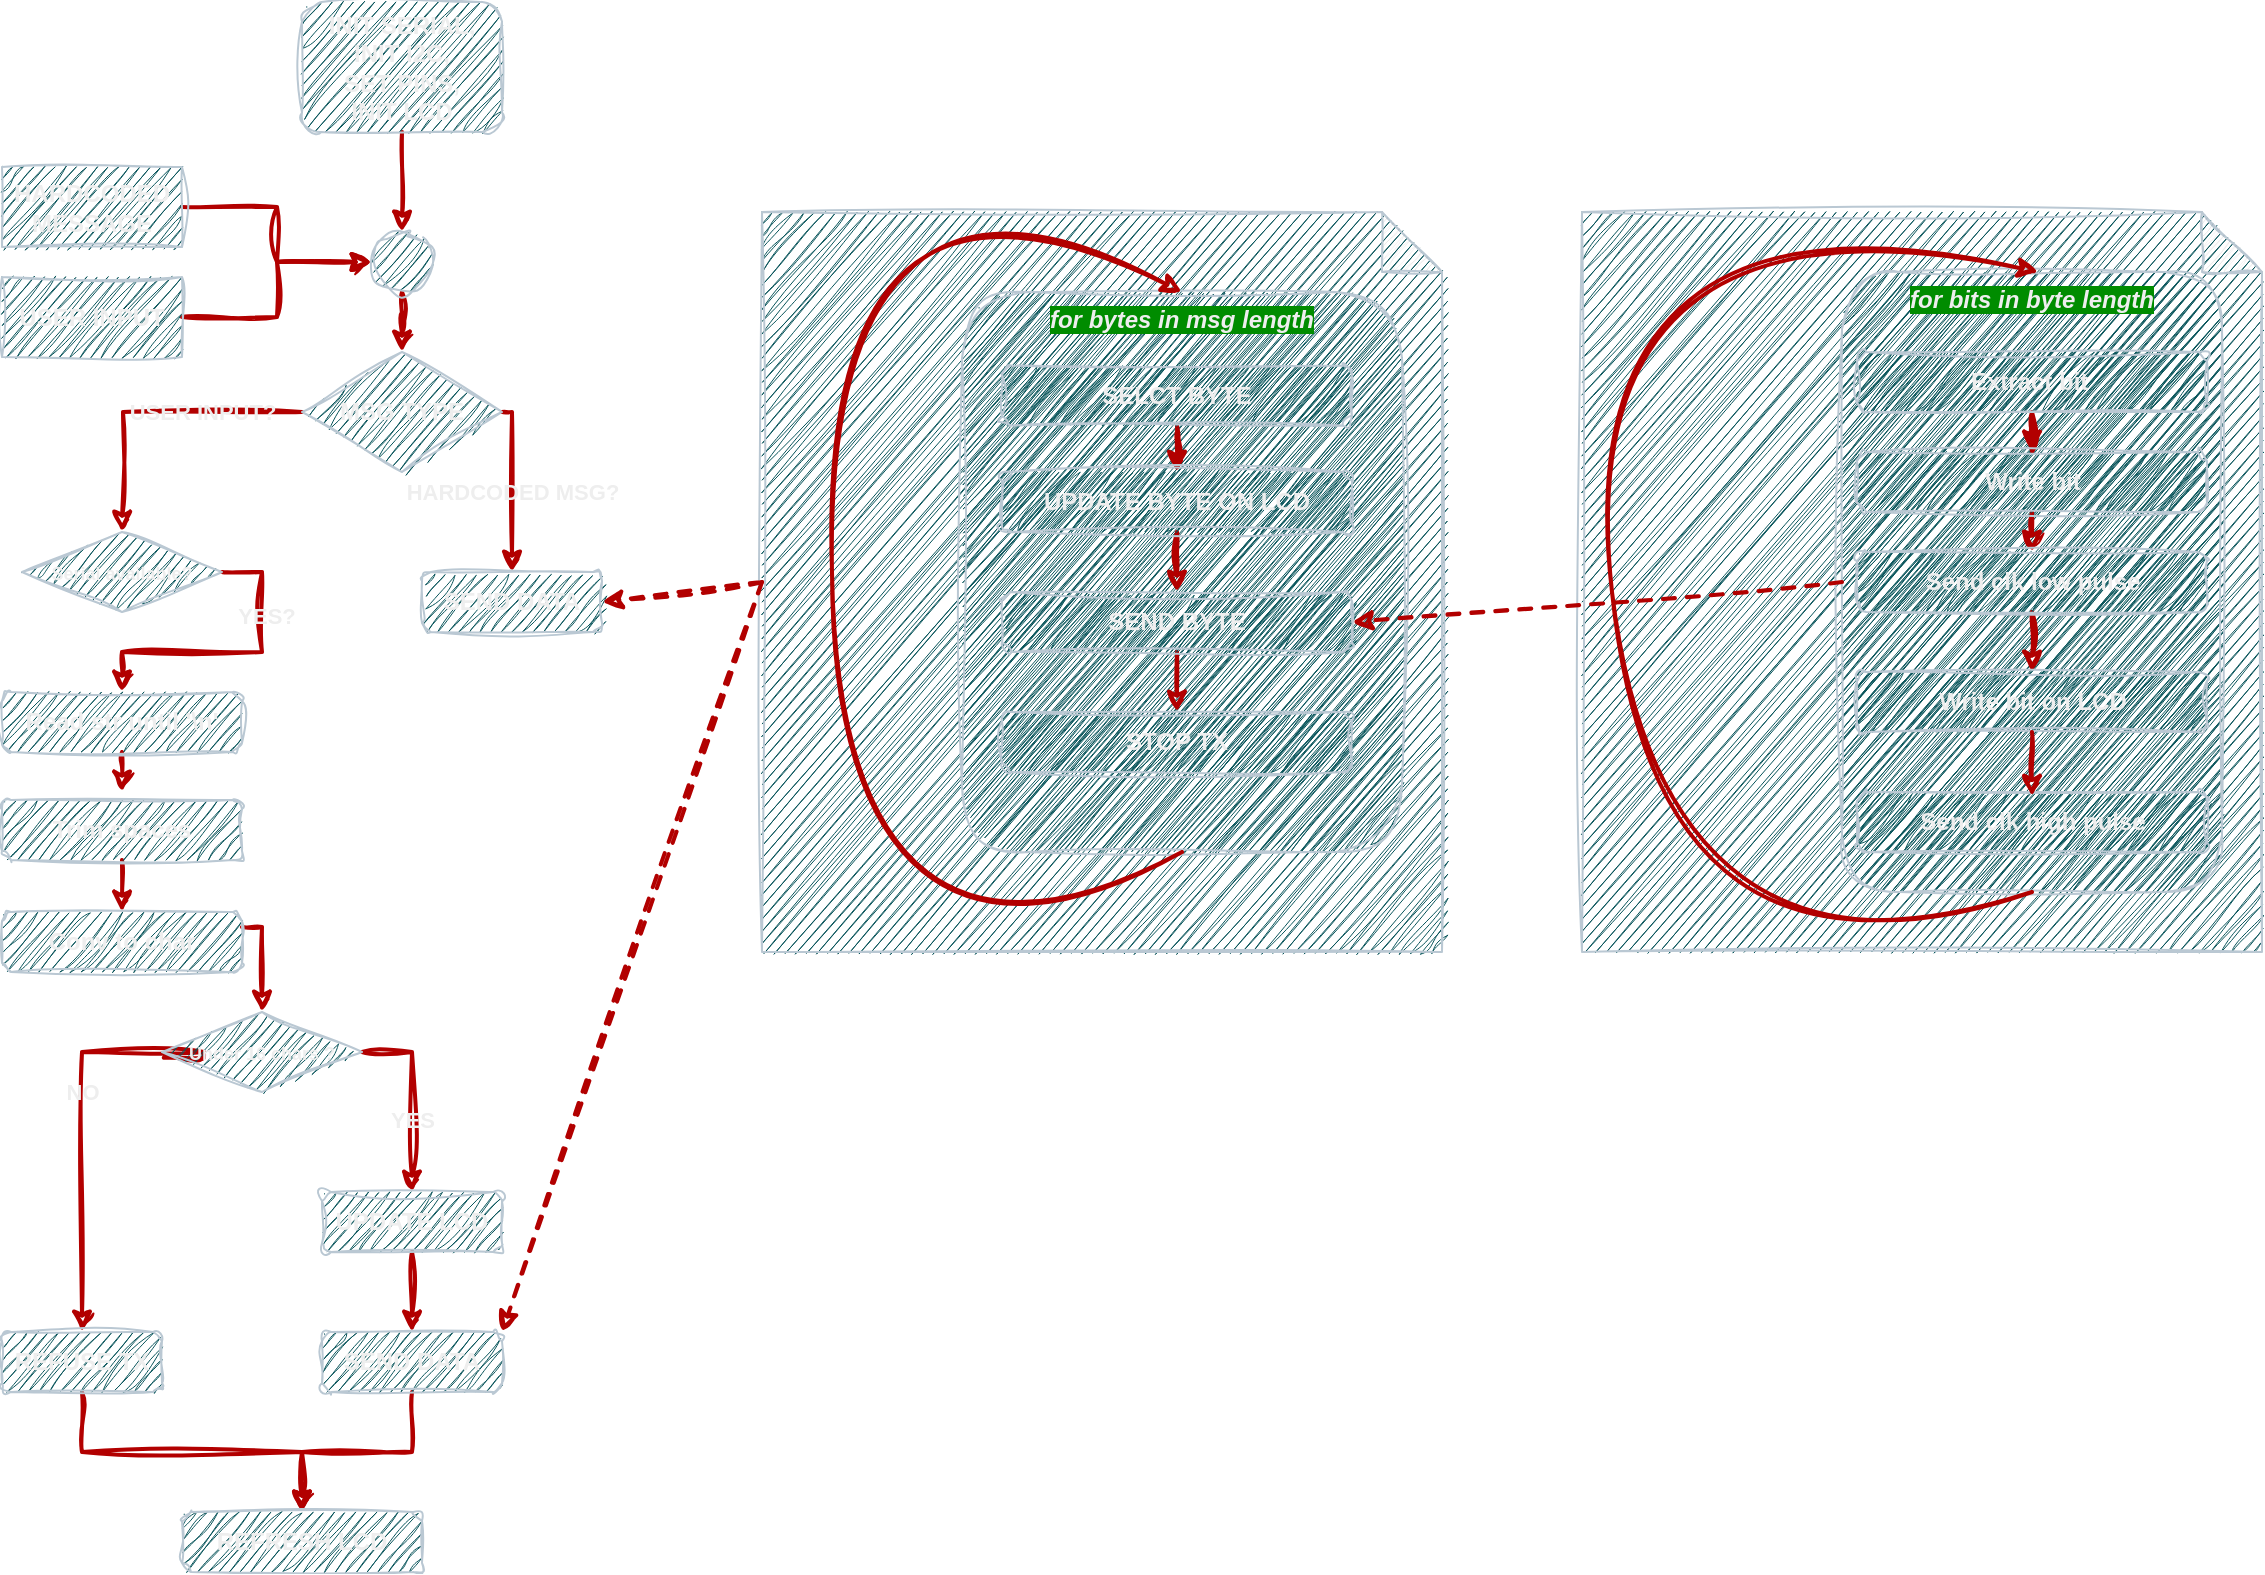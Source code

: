 <mxfile version="22.1.16" type="device">
  <diagram name="Page-1" id="WhWWbTZU1SzVPbaLtEE2">
    <mxGraphModel dx="2367" dy="1370" grid="1" gridSize="10" guides="1" tooltips="1" connect="1" arrows="1" fold="1" page="1" pageScale="1" pageWidth="1169" pageHeight="827" math="0" shadow="0">
      <root>
        <mxCell id="0" />
        <mxCell id="1" parent="0" />
        <mxCell id="XwzmXmZPTEbntRjS80U2-12" style="edgeStyle=orthogonalEdgeStyle;rounded=0;orthogonalLoop=1;jettySize=auto;html=1;strokeWidth=2;sketch=1;curveFitting=1;jiggle=2;labelBackgroundColor=none;strokeColor=#B20000;fontColor=default;fillColor=#e51400;" parent="1" source="XwzmXmZPTEbntRjS80U2-3" target="XwzmXmZPTEbntRjS80U2-10" edge="1">
          <mxGeometry relative="1" as="geometry" />
        </mxCell>
        <mxCell id="XwzmXmZPTEbntRjS80U2-3" value="&lt;b&gt;USER INPUT&lt;/b&gt;" style="rounded=0;whiteSpace=wrap;html=1;sketch=1;curveFitting=1;jiggle=2;labelBackgroundColor=none;fillColor=#09555B;strokeColor=#BAC8D3;fontColor=#EEEEEE;" parent="1" vertex="1">
          <mxGeometry x="20" y="152.5" width="90" height="40" as="geometry" />
        </mxCell>
        <mxCell id="XwzmXmZPTEbntRjS80U2-11" style="edgeStyle=orthogonalEdgeStyle;rounded=0;orthogonalLoop=1;jettySize=auto;html=1;entryX=0;entryY=0.5;entryDx=0;entryDy=0;strokeWidth=2;sketch=1;curveFitting=1;jiggle=2;labelBackgroundColor=none;strokeColor=#B20000;fontColor=default;fillColor=#e51400;" parent="1" source="XwzmXmZPTEbntRjS80U2-4" target="XwzmXmZPTEbntRjS80U2-10" edge="1">
          <mxGeometry relative="1" as="geometry" />
        </mxCell>
        <mxCell id="XwzmXmZPTEbntRjS80U2-4" value="&lt;b&gt;HARDCODED MESSAGE&lt;/b&gt;" style="rounded=0;whiteSpace=wrap;html=1;sketch=1;curveFitting=1;jiggle=2;labelBackgroundColor=none;fillColor=#09555B;strokeColor=#BAC8D3;fontColor=#EEEEEE;" parent="1" vertex="1">
          <mxGeometry x="20" y="97.5" width="90" height="40" as="geometry" />
        </mxCell>
        <mxCell id="CkCthznzlvCeSbrIngi4-3" style="edgeStyle=orthogonalEdgeStyle;rounded=0;orthogonalLoop=1;jettySize=auto;html=1;entryX=0.5;entryY=0;entryDx=0;entryDy=0;strokeWidth=2;sketch=1;curveFitting=1;jiggle=2;labelBackgroundColor=none;strokeColor=#B20000;fontColor=default;fillColor=#e51400;" edge="1" parent="1" source="XwzmXmZPTEbntRjS80U2-5" target="XwzmXmZPTEbntRjS80U2-10">
          <mxGeometry relative="1" as="geometry" />
        </mxCell>
        <mxCell id="XwzmXmZPTEbntRjS80U2-5" value="&lt;b&gt;INIT SERIAL,&lt;br&gt;INIT I2C,&lt;br&gt;SET PINS,&lt;br&gt;INIT LCD&lt;br&gt;&lt;/b&gt;" style="rounded=1;whiteSpace=wrap;html=1;sketch=1;curveFitting=1;jiggle=2;labelBackgroundColor=none;fillColor=#09555B;strokeColor=#BAC8D3;fontColor=#EEEEEE;" parent="1" vertex="1">
          <mxGeometry x="170" y="15" width="100" height="65" as="geometry" />
        </mxCell>
        <mxCell id="XwzmXmZPTEbntRjS80U2-15" style="edgeStyle=orthogonalEdgeStyle;rounded=0;orthogonalLoop=1;jettySize=auto;html=1;strokeWidth=2;sketch=1;curveFitting=1;jiggle=2;labelBackgroundColor=none;strokeColor=#B20000;fontColor=default;fillColor=#e51400;" parent="1" source="XwzmXmZPTEbntRjS80U2-9" edge="1">
          <mxGeometry relative="1" as="geometry">
            <mxPoint x="80.0" y="280" as="targetPoint" />
          </mxGeometry>
        </mxCell>
        <mxCell id="XwzmXmZPTEbntRjS80U2-16" value="&lt;b&gt;USER INPUT?&lt;/b&gt;" style="edgeLabel;html=1;align=center;verticalAlign=middle;resizable=0;points=[];sketch=1;curveFitting=1;jiggle=2;labelBackgroundColor=none;fontColor=#EEEEEE;" parent="XwzmXmZPTEbntRjS80U2-15" vertex="1" connectable="0">
          <mxGeometry x="-0.203" y="1" relative="1" as="geometry">
            <mxPoint x="9" y="-1" as="offset" />
          </mxGeometry>
        </mxCell>
        <mxCell id="CkCthznzlvCeSbrIngi4-1" style="edgeStyle=orthogonalEdgeStyle;rounded=0;orthogonalLoop=1;jettySize=auto;html=1;strokeWidth=2;exitX=1;exitY=0.5;exitDx=0;exitDy=0;sketch=1;curveFitting=1;jiggle=2;labelBackgroundColor=none;strokeColor=#B20000;fontColor=default;fillColor=#e51400;" edge="1" parent="1" source="XwzmXmZPTEbntRjS80U2-9" target="CkCthznzlvCeSbrIngi4-4">
          <mxGeometry relative="1" as="geometry">
            <mxPoint x="302.5" y="290" as="targetPoint" />
            <mxPoint x="247.5" y="240" as="sourcePoint" />
            <Array as="points">
              <mxPoint x="275" y="220" />
            </Array>
          </mxGeometry>
        </mxCell>
        <mxCell id="CkCthznzlvCeSbrIngi4-2" value="&lt;b&gt;HARDCODED MSG?&lt;/b&gt;" style="edgeLabel;html=1;align=center;verticalAlign=middle;resizable=0;points=[];sketch=1;curveFitting=1;jiggle=2;labelBackgroundColor=none;fontColor=#EEEEEE;" vertex="1" connectable="0" parent="CkCthznzlvCeSbrIngi4-1">
          <mxGeometry x="-0.009" relative="1" as="geometry">
            <mxPoint y="3" as="offset" />
          </mxGeometry>
        </mxCell>
        <mxCell id="XwzmXmZPTEbntRjS80U2-9" value="&lt;b&gt;MSG TYPE&lt;/b&gt;" style="rhombus;whiteSpace=wrap;html=1;sketch=1;curveFitting=1;jiggle=2;labelBackgroundColor=none;fillColor=#09555B;strokeColor=#BAC8D3;fontColor=#EEEEEE;" parent="1" vertex="1">
          <mxGeometry x="170" y="190" width="100" height="60" as="geometry" />
        </mxCell>
        <mxCell id="XwzmXmZPTEbntRjS80U2-14" style="edgeStyle=orthogonalEdgeStyle;rounded=0;orthogonalLoop=1;jettySize=auto;html=1;entryX=0.5;entryY=0;entryDx=0;entryDy=0;strokeWidth=2;sketch=1;curveFitting=1;jiggle=2;labelBackgroundColor=none;strokeColor=#B20000;fontColor=default;fillColor=#e51400;" parent="1" source="XwzmXmZPTEbntRjS80U2-10" target="XwzmXmZPTEbntRjS80U2-9" edge="1">
          <mxGeometry relative="1" as="geometry" />
        </mxCell>
        <mxCell id="XwzmXmZPTEbntRjS80U2-10" value="" style="ellipse;whiteSpace=wrap;html=1;aspect=fixed;sketch=1;curveFitting=1;jiggle=2;labelBackgroundColor=none;fillColor=#09555B;strokeColor=#BAC8D3;fontColor=#EEEEEE;" parent="1" vertex="1">
          <mxGeometry x="205" y="130" width="30" height="30" as="geometry" />
        </mxCell>
        <mxCell id="XwzmXmZPTEbntRjS80U2-19" style="edgeStyle=orthogonalEdgeStyle;rounded=0;orthogonalLoop=1;jettySize=auto;html=1;exitX=1;exitY=0.5;exitDx=0;exitDy=0;strokeWidth=2;sketch=1;curveFitting=1;jiggle=2;labelBackgroundColor=none;strokeColor=#B20000;fontColor=default;fillColor=#e51400;" parent="1" source="XwzmXmZPTEbntRjS80U2-17" target="XwzmXmZPTEbntRjS80U2-18" edge="1">
          <mxGeometry relative="1" as="geometry" />
        </mxCell>
        <mxCell id="XwzmXmZPTEbntRjS80U2-20" value="&lt;b&gt;YES?&lt;/b&gt;" style="edgeLabel;html=1;align=center;verticalAlign=middle;resizable=0;points=[];sketch=1;curveFitting=1;jiggle=2;labelBackgroundColor=none;fontColor=#EEEEEE;" parent="XwzmXmZPTEbntRjS80U2-19" vertex="1" connectable="0">
          <mxGeometry x="-0.444" y="2" relative="1" as="geometry">
            <mxPoint as="offset" />
          </mxGeometry>
        </mxCell>
        <mxCell id="XwzmXmZPTEbntRjS80U2-17" value="&lt;b&gt;&lt;font style=&quot;font-size: 9px;&quot;&gt;Serial available?&lt;/font&gt;&lt;/b&gt;" style="rhombus;whiteSpace=wrap;html=1;sketch=1;curveFitting=1;jiggle=2;labelBackgroundColor=none;fillColor=#09555B;strokeColor=#BAC8D3;fontColor=#EEEEEE;" parent="1" vertex="1">
          <mxGeometry x="30" y="280" width="100" height="40" as="geometry" />
        </mxCell>
        <mxCell id="XwzmXmZPTEbntRjS80U2-24" style="edgeStyle=orthogonalEdgeStyle;rounded=0;orthogonalLoop=1;jettySize=auto;html=1;strokeWidth=2;sketch=1;curveFitting=1;jiggle=2;labelBackgroundColor=none;strokeColor=#B20000;fontColor=default;fillColor=#e51400;" parent="1" source="XwzmXmZPTEbntRjS80U2-18" edge="1">
          <mxGeometry relative="1" as="geometry">
            <mxPoint x="80" y="410" as="targetPoint" />
          </mxGeometry>
        </mxCell>
        <mxCell id="XwzmXmZPTEbntRjS80U2-18" value="&lt;b&gt;Read str until &#39;\n&#39;&lt;/b&gt;" style="rounded=1;whiteSpace=wrap;html=1;sketch=1;curveFitting=1;jiggle=2;labelBackgroundColor=none;fillColor=#09555B;strokeColor=#BAC8D3;fontColor=#EEEEEE;" parent="1" vertex="1">
          <mxGeometry x="20" y="360" width="120" height="30" as="geometry" />
        </mxCell>
        <mxCell id="XwzmXmZPTEbntRjS80U2-26" style="edgeStyle=orthogonalEdgeStyle;rounded=0;orthogonalLoop=1;jettySize=auto;html=1;exitX=0.5;exitY=1;exitDx=0;exitDy=0;entryX=0.5;entryY=0;entryDx=0;entryDy=0;strokeWidth=2;sketch=1;curveFitting=1;jiggle=2;labelBackgroundColor=none;strokeColor=#B20000;fontColor=default;fillColor=#e51400;" parent="1" source="XwzmXmZPTEbntRjS80U2-21" target="XwzmXmZPTEbntRjS80U2-22" edge="1">
          <mxGeometry relative="1" as="geometry" />
        </mxCell>
        <mxCell id="XwzmXmZPTEbntRjS80U2-21" value="&lt;b&gt;Trim spaces&lt;/b&gt;" style="rounded=1;whiteSpace=wrap;html=1;sketch=1;curveFitting=1;jiggle=2;labelBackgroundColor=none;fillColor=#09555B;strokeColor=#BAC8D3;fontColor=#EEEEEE;" parent="1" vertex="1">
          <mxGeometry x="20" y="414" width="120" height="30" as="geometry" />
        </mxCell>
        <mxCell id="XwzmXmZPTEbntRjS80U2-28" style="edgeStyle=orthogonalEdgeStyle;rounded=0;orthogonalLoop=1;jettySize=auto;html=1;exitX=1;exitY=0.25;exitDx=0;exitDy=0;entryX=0.5;entryY=0;entryDx=0;entryDy=0;strokeWidth=2;sketch=1;curveFitting=1;jiggle=2;labelBackgroundColor=none;strokeColor=#B20000;fontColor=default;fillColor=#e51400;" parent="1" source="XwzmXmZPTEbntRjS80U2-22" target="XwzmXmZPTEbntRjS80U2-27" edge="1">
          <mxGeometry relative="1" as="geometry">
            <Array as="points">
              <mxPoint x="150" y="478" />
            </Array>
          </mxGeometry>
        </mxCell>
        <mxCell id="XwzmXmZPTEbntRjS80U2-22" value="&lt;b&gt;Conv to char&lt;/b&gt;" style="rounded=1;whiteSpace=wrap;html=1;sketch=1;curveFitting=1;jiggle=2;labelBackgroundColor=none;fillColor=#09555B;strokeColor=#BAC8D3;fontColor=#EEEEEE;" parent="1" vertex="1">
          <mxGeometry x="20" y="470" width="120" height="30" as="geometry" />
        </mxCell>
        <mxCell id="XwzmXmZPTEbntRjS80U2-32" style="edgeStyle=orthogonalEdgeStyle;rounded=0;orthogonalLoop=1;jettySize=auto;html=1;entryX=0.5;entryY=0;entryDx=0;entryDy=0;strokeWidth=2;exitX=0.009;exitY=0.572;exitDx=0;exitDy=0;exitPerimeter=0;sketch=1;curveFitting=1;jiggle=2;labelBackgroundColor=none;strokeColor=#B20000;fontColor=default;fillColor=#e51400;" parent="1" source="XwzmXmZPTEbntRjS80U2-27" target="XwzmXmZPTEbntRjS80U2-29" edge="1">
          <mxGeometry relative="1" as="geometry">
            <mxPoint x="120" y="600" as="sourcePoint" />
            <mxPoint x="30" y="660" as="targetPoint" />
            <Array as="points">
              <mxPoint x="121" y="540" />
              <mxPoint x="60" y="540" />
            </Array>
          </mxGeometry>
        </mxCell>
        <mxCell id="XwzmXmZPTEbntRjS80U2-36" value="&lt;b&gt;NO&lt;/b&gt;" style="edgeLabel;html=1;align=center;verticalAlign=middle;resizable=0;points=[];sketch=1;curveFitting=1;jiggle=2;labelBackgroundColor=none;fontColor=#EEEEEE;" parent="XwzmXmZPTEbntRjS80U2-32" vertex="1" connectable="0">
          <mxGeometry x="-0.072" relative="1" as="geometry">
            <mxPoint as="offset" />
          </mxGeometry>
        </mxCell>
        <mxCell id="XwzmXmZPTEbntRjS80U2-38" style="edgeStyle=orthogonalEdgeStyle;rounded=0;orthogonalLoop=1;jettySize=auto;html=1;entryX=0.5;entryY=0;entryDx=0;entryDy=0;strokeWidth=2;sketch=1;curveFitting=1;jiggle=2;labelBackgroundColor=none;strokeColor=#B20000;fontColor=default;fillColor=#e51400;" parent="1" source="XwzmXmZPTEbntRjS80U2-27" target="XwzmXmZPTEbntRjS80U2-37" edge="1">
          <mxGeometry relative="1" as="geometry">
            <Array as="points">
              <mxPoint x="225" y="540" />
            </Array>
          </mxGeometry>
        </mxCell>
        <mxCell id="XwzmXmZPTEbntRjS80U2-40" value="&lt;b&gt;YES&lt;/b&gt;" style="edgeLabel;html=1;align=center;verticalAlign=middle;resizable=0;points=[];sketch=1;curveFitting=1;jiggle=2;labelBackgroundColor=none;fontColor=#EEEEEE;" parent="XwzmXmZPTEbntRjS80U2-38" vertex="1" connectable="0">
          <mxGeometry x="0.227" relative="1" as="geometry">
            <mxPoint as="offset" />
          </mxGeometry>
        </mxCell>
        <mxCell id="XwzmXmZPTEbntRjS80U2-27" value="&lt;b&gt;&lt;font style=&quot;font-size: 9px;&quot;&gt;Under 16 chars ?&lt;/font&gt;&lt;/b&gt;" style="rhombus;whiteSpace=wrap;html=1;sketch=1;curveFitting=1;jiggle=2;labelBackgroundColor=none;fillColor=#09555B;strokeColor=#BAC8D3;fontColor=#EEEEEE;" parent="1" vertex="1">
          <mxGeometry x="100" y="520" width="100" height="40" as="geometry" />
        </mxCell>
        <mxCell id="XwzmXmZPTEbntRjS80U2-35" style="edgeStyle=orthogonalEdgeStyle;rounded=0;orthogonalLoop=1;jettySize=auto;html=1;entryX=0.5;entryY=0;entryDx=0;entryDy=0;strokeWidth=2;sketch=1;curveFitting=1;jiggle=2;labelBackgroundColor=none;strokeColor=#B20000;fontColor=default;fillColor=#e51400;" parent="1" source="XwzmXmZPTEbntRjS80U2-29" target="XwzmXmZPTEbntRjS80U2-31" edge="1">
          <mxGeometry relative="1" as="geometry">
            <Array as="points">
              <mxPoint x="60" y="740" />
              <mxPoint x="170" y="740" />
            </Array>
          </mxGeometry>
        </mxCell>
        <mxCell id="XwzmXmZPTEbntRjS80U2-29" value="&lt;b&gt;REFUSE TX&lt;/b&gt;" style="rounded=1;whiteSpace=wrap;html=1;sketch=1;curveFitting=1;jiggle=2;labelBackgroundColor=none;fillColor=#09555B;strokeColor=#BAC8D3;fontColor=#EEEEEE;" parent="1" vertex="1">
          <mxGeometry x="20" y="680" width="80" height="30" as="geometry" />
        </mxCell>
        <mxCell id="XwzmXmZPTEbntRjS80U2-34" style="edgeStyle=orthogonalEdgeStyle;rounded=0;orthogonalLoop=1;jettySize=auto;html=1;strokeWidth=2;sketch=1;curveFitting=1;jiggle=2;labelBackgroundColor=none;strokeColor=#B20000;fontColor=default;fillColor=#e51400;" parent="1" source="XwzmXmZPTEbntRjS80U2-30" target="XwzmXmZPTEbntRjS80U2-31" edge="1">
          <mxGeometry relative="1" as="geometry" />
        </mxCell>
        <mxCell id="XwzmXmZPTEbntRjS80U2-30" value="&lt;b&gt;SEND DATA&lt;/b&gt;" style="rounded=1;whiteSpace=wrap;html=1;sketch=1;curveFitting=1;jiggle=2;labelBackgroundColor=none;fillColor=#09555B;strokeColor=#BAC8D3;fontColor=#EEEEEE;" parent="1" vertex="1">
          <mxGeometry x="180" y="680" width="90" height="30" as="geometry" />
        </mxCell>
        <mxCell id="XwzmXmZPTEbntRjS80U2-31" value="&lt;b&gt;REFRESH LCD&lt;/b&gt;" style="rounded=1;whiteSpace=wrap;html=1;sketch=1;curveFitting=1;jiggle=2;labelBackgroundColor=none;fillColor=#09555B;strokeColor=#BAC8D3;fontColor=#EEEEEE;" parent="1" vertex="1">
          <mxGeometry x="110" y="770" width="120" height="30" as="geometry" />
        </mxCell>
        <mxCell id="XwzmXmZPTEbntRjS80U2-39" style="edgeStyle=orthogonalEdgeStyle;rounded=0;orthogonalLoop=1;jettySize=auto;html=1;entryX=0.5;entryY=0;entryDx=0;entryDy=0;strokeWidth=2;sketch=1;curveFitting=1;jiggle=2;labelBackgroundColor=none;strokeColor=#B20000;fontColor=default;fillColor=#e51400;" parent="1" source="XwzmXmZPTEbntRjS80U2-37" target="XwzmXmZPTEbntRjS80U2-30" edge="1">
          <mxGeometry relative="1" as="geometry" />
        </mxCell>
        <mxCell id="XwzmXmZPTEbntRjS80U2-37" value="&lt;b&gt;UPDATE LCD&lt;/b&gt;" style="rounded=1;whiteSpace=wrap;html=1;sketch=1;curveFitting=1;jiggle=2;labelBackgroundColor=none;fillColor=#09555B;strokeColor=#BAC8D3;fontColor=#EEEEEE;" parent="1" vertex="1">
          <mxGeometry x="180" y="610" width="90" height="30" as="geometry" />
        </mxCell>
        <mxCell id="CkCthznzlvCeSbrIngi4-4" value="&lt;b&gt;SEND DATA&lt;/b&gt;" style="rounded=1;whiteSpace=wrap;html=1;sketch=1;curveFitting=1;jiggle=2;labelBackgroundColor=none;fillColor=#09555B;strokeColor=#BAC8D3;fontColor=#EEEEEE;" vertex="1" parent="1">
          <mxGeometry x="230" y="300" width="90" height="30" as="geometry" />
        </mxCell>
        <mxCell id="CkCthznzlvCeSbrIngi4-5" value="" style="shape=note;whiteSpace=wrap;html=1;backgroundOutline=1;darkOpacity=0.05;sketch=1;curveFitting=1;jiggle=2;labelBackgroundColor=none;fillColor=#09555B;strokeColor=#BAC8D3;fontColor=#EEEEEE;" vertex="1" parent="1">
          <mxGeometry x="400" y="120" width="340" height="370" as="geometry" />
        </mxCell>
        <mxCell id="CkCthznzlvCeSbrIngi4-6" value="" style="endArrow=classic;html=1;rounded=0;exitX=0;exitY=0.5;exitDx=0;exitDy=0;exitPerimeter=0;entryX=1;entryY=0.5;entryDx=0;entryDy=0;dashed=1;strokeWidth=2;sketch=1;curveFitting=1;jiggle=2;labelBackgroundColor=none;strokeColor=#B20000;fontColor=default;fillColor=#e51400;" edge="1" parent="1" source="CkCthznzlvCeSbrIngi4-5" target="CkCthznzlvCeSbrIngi4-4">
          <mxGeometry width="50" height="50" relative="1" as="geometry">
            <mxPoint x="410" y="380" as="sourcePoint" />
            <mxPoint x="460" y="330" as="targetPoint" />
          </mxGeometry>
        </mxCell>
        <mxCell id="CkCthznzlvCeSbrIngi4-7" value="" style="endArrow=classic;html=1;rounded=0;exitX=0;exitY=0.5;exitDx=0;exitDy=0;exitPerimeter=0;entryX=1;entryY=0;entryDx=0;entryDy=0;dashed=1;strokeWidth=2;sketch=1;curveFitting=1;jiggle=2;labelBackgroundColor=none;strokeColor=#B20000;fontColor=default;fillColor=#e51400;" edge="1" parent="1" source="CkCthznzlvCeSbrIngi4-5" target="XwzmXmZPTEbntRjS80U2-30">
          <mxGeometry width="50" height="50" relative="1" as="geometry">
            <mxPoint x="410" y="380" as="sourcePoint" />
            <mxPoint x="320" y="550" as="targetPoint" />
          </mxGeometry>
        </mxCell>
        <mxCell id="CkCthznzlvCeSbrIngi4-8" value="&lt;b&gt;&lt;i style=&quot;background-color: rgb(0, 140, 0);&quot;&gt;for bytes in msg length&lt;/i&gt;&lt;/b&gt;" style="rounded=1;whiteSpace=wrap;html=1;verticalAlign=top;sketch=1;curveFitting=1;jiggle=2;labelBackgroundColor=none;fillColor=#09555B;strokeColor=#BAC8D3;fontColor=#EEEEEE;" vertex="1" parent="1">
          <mxGeometry x="500" y="160" width="220" height="280" as="geometry" />
        </mxCell>
        <mxCell id="CkCthznzlvCeSbrIngi4-12" style="edgeStyle=orthogonalEdgeStyle;rounded=0;orthogonalLoop=1;jettySize=auto;html=1;entryX=0.5;entryY=0;entryDx=0;entryDy=0;strokeWidth=2;sketch=1;curveFitting=1;jiggle=2;labelBackgroundColor=none;strokeColor=#B20000;fontColor=default;fillColor=#e51400;" edge="1" parent="1" source="CkCthznzlvCeSbrIngi4-10" target="CkCthznzlvCeSbrIngi4-11">
          <mxGeometry relative="1" as="geometry" />
        </mxCell>
        <mxCell id="CkCthznzlvCeSbrIngi4-10" value="&lt;b&gt;SELCT BYTE&lt;/b&gt;" style="rounded=1;whiteSpace=wrap;html=1;sketch=1;curveFitting=1;jiggle=2;labelBackgroundColor=none;fillColor=#09555B;strokeColor=#BAC8D3;fontColor=#EEEEEE;" vertex="1" parent="1">
          <mxGeometry x="520" y="196.75" width="175" height="30" as="geometry" />
        </mxCell>
        <mxCell id="CkCthznzlvCeSbrIngi4-14" style="edgeStyle=orthogonalEdgeStyle;rounded=0;orthogonalLoop=1;jettySize=auto;html=1;exitX=0.5;exitY=1;exitDx=0;exitDy=0;strokeWidth=2;sketch=1;curveFitting=1;jiggle=2;labelBackgroundColor=none;strokeColor=#B20000;fontColor=default;fillColor=#e51400;" edge="1" parent="1" source="CkCthznzlvCeSbrIngi4-11" target="CkCthznzlvCeSbrIngi4-13">
          <mxGeometry relative="1" as="geometry" />
        </mxCell>
        <mxCell id="CkCthznzlvCeSbrIngi4-11" value="&lt;b&gt;UPDATE BYTE ON LCD&lt;/b&gt;" style="rounded=1;whiteSpace=wrap;html=1;sketch=1;curveFitting=1;jiggle=2;labelBackgroundColor=none;fillColor=#09555B;strokeColor=#BAC8D3;fontColor=#EEEEEE;" vertex="1" parent="1">
          <mxGeometry x="520" y="250" width="175" height="30" as="geometry" />
        </mxCell>
        <mxCell id="CkCthznzlvCeSbrIngi4-17" style="edgeStyle=orthogonalEdgeStyle;rounded=0;orthogonalLoop=1;jettySize=auto;html=1;exitX=0.5;exitY=1;exitDx=0;exitDy=0;entryX=0.5;entryY=0;entryDx=0;entryDy=0;strokeWidth=2;sketch=1;curveFitting=1;jiggle=2;labelBackgroundColor=none;strokeColor=#B20000;fontColor=default;fillColor=#e51400;" edge="1" parent="1" source="CkCthznzlvCeSbrIngi4-13" target="CkCthznzlvCeSbrIngi4-15">
          <mxGeometry relative="1" as="geometry" />
        </mxCell>
        <mxCell id="CkCthznzlvCeSbrIngi4-13" value="&lt;b&gt;SEND BYTE&lt;/b&gt;" style="rounded=1;whiteSpace=wrap;html=1;sketch=1;curveFitting=1;jiggle=2;labelBackgroundColor=none;fillColor=#09555B;strokeColor=#BAC8D3;fontColor=#EEEEEE;" vertex="1" parent="1">
          <mxGeometry x="520" y="310" width="175" height="30" as="geometry" />
        </mxCell>
        <mxCell id="CkCthznzlvCeSbrIngi4-15" value="&lt;b&gt;STOP TX&lt;/b&gt;" style="rounded=1;whiteSpace=wrap;html=1;sketch=1;curveFitting=1;jiggle=2;labelBackgroundColor=none;fillColor=#09555B;strokeColor=#BAC8D3;fontColor=#EEEEEE;" vertex="1" parent="1">
          <mxGeometry x="520" y="370" width="175" height="30" as="geometry" />
        </mxCell>
        <mxCell id="CkCthznzlvCeSbrIngi4-18" value="" style="shape=note;whiteSpace=wrap;html=1;backgroundOutline=1;darkOpacity=0.05;sketch=1;curveFitting=1;jiggle=2;labelBackgroundColor=none;fillColor=#09555B;strokeColor=#BAC8D3;fontColor=#EEEEEE;" vertex="1" parent="1">
          <mxGeometry x="810" y="120" width="340" height="370" as="geometry" />
        </mxCell>
        <mxCell id="CkCthznzlvCeSbrIngi4-19" value="&lt;b&gt;&lt;i style=&quot;background-color: rgb(0, 140, 0);&quot;&gt;for bits in byte length&lt;/i&gt;&lt;/b&gt;" style="rounded=1;whiteSpace=wrap;html=1;verticalAlign=top;sketch=1;curveFitting=1;jiggle=2;labelBackgroundColor=none;fillColor=#09555B;strokeColor=#BAC8D3;fontColor=#EEEEEE;" vertex="1" parent="1">
          <mxGeometry x="940" y="150" width="190" height="310" as="geometry" />
        </mxCell>
        <mxCell id="CkCthznzlvCeSbrIngi4-22" value="" style="curved=1;endArrow=classic;html=1;rounded=0;exitX=0.5;exitY=1;exitDx=0;exitDy=0;entryX=0.5;entryY=0;entryDx=0;entryDy=0;strokeWidth=2;sketch=1;curveFitting=1;jiggle=2;labelBackgroundColor=none;strokeColor=#B20000;fontColor=default;fillColor=#e51400;" edge="1" parent="1" source="CkCthznzlvCeSbrIngi4-8" target="CkCthznzlvCeSbrIngi4-8">
          <mxGeometry width="50" height="50" relative="1" as="geometry">
            <mxPoint x="610" y="350" as="sourcePoint" />
            <mxPoint x="660" y="300" as="targetPoint" />
            <Array as="points">
              <mxPoint x="440" y="530" />
              <mxPoint x="430" y="70" />
            </Array>
          </mxGeometry>
        </mxCell>
        <mxCell id="CkCthznzlvCeSbrIngi4-23" value="" style="endArrow=classic;html=1;rounded=0;sketch=1;hachureGap=4;jiggle=2;curveFitting=1;fontFamily=Architects Daughter;fontSource=https%3A%2F%2Ffonts.googleapis.com%2Fcss%3Ffamily%3DArchitects%2BDaughter;fontSize=16;entryX=1;entryY=0.5;entryDx=0;entryDy=0;exitX=0;exitY=0.5;exitDx=0;exitDy=0;dashed=1;strokeWidth=2;labelBackgroundColor=none;strokeColor=#B20000;fontColor=default;fillColor=#e51400;" edge="1" parent="1" source="CkCthznzlvCeSbrIngi4-19" target="CkCthznzlvCeSbrIngi4-13">
          <mxGeometry width="50" height="50" relative="1" as="geometry">
            <mxPoint x="710" y="300" as="sourcePoint" />
            <mxPoint x="760" y="250" as="targetPoint" />
          </mxGeometry>
        </mxCell>
        <mxCell id="CkCthznzlvCeSbrIngi4-26" style="edgeStyle=orthogonalEdgeStyle;rounded=0;sketch=1;hachureGap=4;jiggle=2;curveFitting=1;orthogonalLoop=1;jettySize=auto;html=1;entryX=0.5;entryY=0;entryDx=0;entryDy=0;fontFamily=Architects Daughter;fontSource=https%3A%2F%2Ffonts.googleapis.com%2Fcss%3Ffamily%3DArchitects%2BDaughter;fontSize=16;strokeWidth=2;labelBackgroundColor=none;strokeColor=#B20000;fontColor=default;fillColor=#e51400;" edge="1" parent="1" source="CkCthznzlvCeSbrIngi4-24" target="CkCthznzlvCeSbrIngi4-25">
          <mxGeometry relative="1" as="geometry" />
        </mxCell>
        <mxCell id="CkCthznzlvCeSbrIngi4-24" value="&lt;b&gt;Extract bit&amp;nbsp;&lt;/b&gt;" style="rounded=1;whiteSpace=wrap;html=1;sketch=1;curveFitting=1;jiggle=2;labelBackgroundColor=none;fillColor=#09555B;strokeColor=#BAC8D3;fontColor=#EEEEEE;" vertex="1" parent="1">
          <mxGeometry x="947.5" y="190" width="175" height="30" as="geometry" />
        </mxCell>
        <mxCell id="CkCthznzlvCeSbrIngi4-32" style="edgeStyle=orthogonalEdgeStyle;rounded=0;sketch=1;hachureGap=4;jiggle=2;curveFitting=1;orthogonalLoop=1;jettySize=auto;html=1;exitX=0.5;exitY=1;exitDx=0;exitDy=0;entryX=0.5;entryY=0;entryDx=0;entryDy=0;fontFamily=Architects Daughter;fontSource=https%3A%2F%2Ffonts.googleapis.com%2Fcss%3Ffamily%3DArchitects%2BDaughter;fontSize=16;strokeWidth=2;labelBackgroundColor=none;strokeColor=#B20000;fontColor=default;fillColor=#e51400;" edge="1" parent="1" source="CkCthznzlvCeSbrIngi4-25" target="CkCthznzlvCeSbrIngi4-28">
          <mxGeometry relative="1" as="geometry" />
        </mxCell>
        <mxCell id="CkCthznzlvCeSbrIngi4-25" value="&lt;b&gt;Write bit&lt;/b&gt;" style="rounded=1;whiteSpace=wrap;html=1;sketch=1;curveFitting=1;jiggle=2;labelBackgroundColor=none;fillColor=#09555B;strokeColor=#BAC8D3;fontColor=#EEEEEE;" vertex="1" parent="1">
          <mxGeometry x="947.5" y="240" width="175" height="30" as="geometry" />
        </mxCell>
        <mxCell id="CkCthznzlvCeSbrIngi4-33" style="edgeStyle=orthogonalEdgeStyle;rounded=0;sketch=1;hachureGap=4;jiggle=2;curveFitting=1;orthogonalLoop=1;jettySize=auto;html=1;exitX=0.5;exitY=1;exitDx=0;exitDy=0;entryX=0.5;entryY=0;entryDx=0;entryDy=0;fontFamily=Architects Daughter;fontSource=https%3A%2F%2Ffonts.googleapis.com%2Fcss%3Ffamily%3DArchitects%2BDaughter;fontSize=16;strokeWidth=2;labelBackgroundColor=none;strokeColor=#B20000;fontColor=default;fillColor=#e51400;" edge="1" parent="1" source="CkCthznzlvCeSbrIngi4-28" target="CkCthznzlvCeSbrIngi4-29">
          <mxGeometry relative="1" as="geometry" />
        </mxCell>
        <mxCell id="CkCthznzlvCeSbrIngi4-28" value="&lt;b&gt;Send clk low pulse&lt;/b&gt;" style="rounded=1;whiteSpace=wrap;html=1;sketch=1;curveFitting=1;jiggle=2;labelBackgroundColor=none;fillColor=#09555B;strokeColor=#BAC8D3;fontColor=#EEEEEE;" vertex="1" parent="1">
          <mxGeometry x="947.5" y="290" width="175" height="30" as="geometry" />
        </mxCell>
        <mxCell id="CkCthznzlvCeSbrIngi4-29" value="&lt;b&gt;Write bit on LCD&lt;/b&gt;" style="rounded=1;whiteSpace=wrap;html=1;sketch=1;curveFitting=1;jiggle=2;labelBackgroundColor=none;fillColor=#09555B;strokeColor=#BAC8D3;fontColor=#EEEEEE;" vertex="1" parent="1">
          <mxGeometry x="947.5" y="350" width="175" height="30" as="geometry" />
        </mxCell>
        <mxCell id="CkCthznzlvCeSbrIngi4-31" value="&lt;b&gt;Send clk high pulse&lt;/b&gt;" style="rounded=1;whiteSpace=wrap;html=1;sketch=1;curveFitting=1;jiggle=2;labelBackgroundColor=none;fillColor=#09555B;strokeColor=#BAC8D3;fontColor=#EEEEEE;" vertex="1" parent="1">
          <mxGeometry x="947.5" y="410" width="175" height="30" as="geometry" />
        </mxCell>
        <mxCell id="CkCthznzlvCeSbrIngi4-34" style="edgeStyle=orthogonalEdgeStyle;rounded=0;sketch=1;hachureGap=4;jiggle=2;curveFitting=1;orthogonalLoop=1;jettySize=auto;html=1;exitX=0.5;exitY=1;exitDx=0;exitDy=0;entryX=0.5;entryY=0.072;entryDx=0;entryDy=0;entryPerimeter=0;fontFamily=Architects Daughter;fontSource=https%3A%2F%2Ffonts.googleapis.com%2Fcss%3Ffamily%3DArchitects%2BDaughter;fontSize=16;strokeWidth=2;labelBackgroundColor=none;strokeColor=#B20000;fontColor=default;fillColor=#e51400;" edge="1" parent="1" source="CkCthznzlvCeSbrIngi4-29" target="CkCthznzlvCeSbrIngi4-31">
          <mxGeometry relative="1" as="geometry" />
        </mxCell>
        <mxCell id="CkCthznzlvCeSbrIngi4-35" value="" style="curved=1;endArrow=classic;html=1;rounded=0;sketch=1;hachureGap=4;jiggle=2;curveFitting=1;fontFamily=Architects Daughter;fontSource=https%3A%2F%2Ffonts.googleapis.com%2Fcss%3Ffamily%3DArchitects%2BDaughter;fontSize=16;exitX=0.5;exitY=1;exitDx=0;exitDy=0;entryX=0.517;entryY=0;entryDx=0;entryDy=0;entryPerimeter=0;labelBackgroundColor=none;strokeColor=#B20000;fontColor=default;fillColor=#e51400;strokeWidth=2;" edge="1" parent="1" source="CkCthznzlvCeSbrIngi4-19" target="CkCthznzlvCeSbrIngi4-19">
          <mxGeometry width="50" height="50" relative="1" as="geometry">
            <mxPoint x="950" y="360" as="sourcePoint" />
            <mxPoint x="1000" y="310" as="targetPoint" />
            <Array as="points">
              <mxPoint x="850" y="520" />
              <mxPoint x="800" y="100" />
            </Array>
          </mxGeometry>
        </mxCell>
      </root>
    </mxGraphModel>
  </diagram>
</mxfile>
